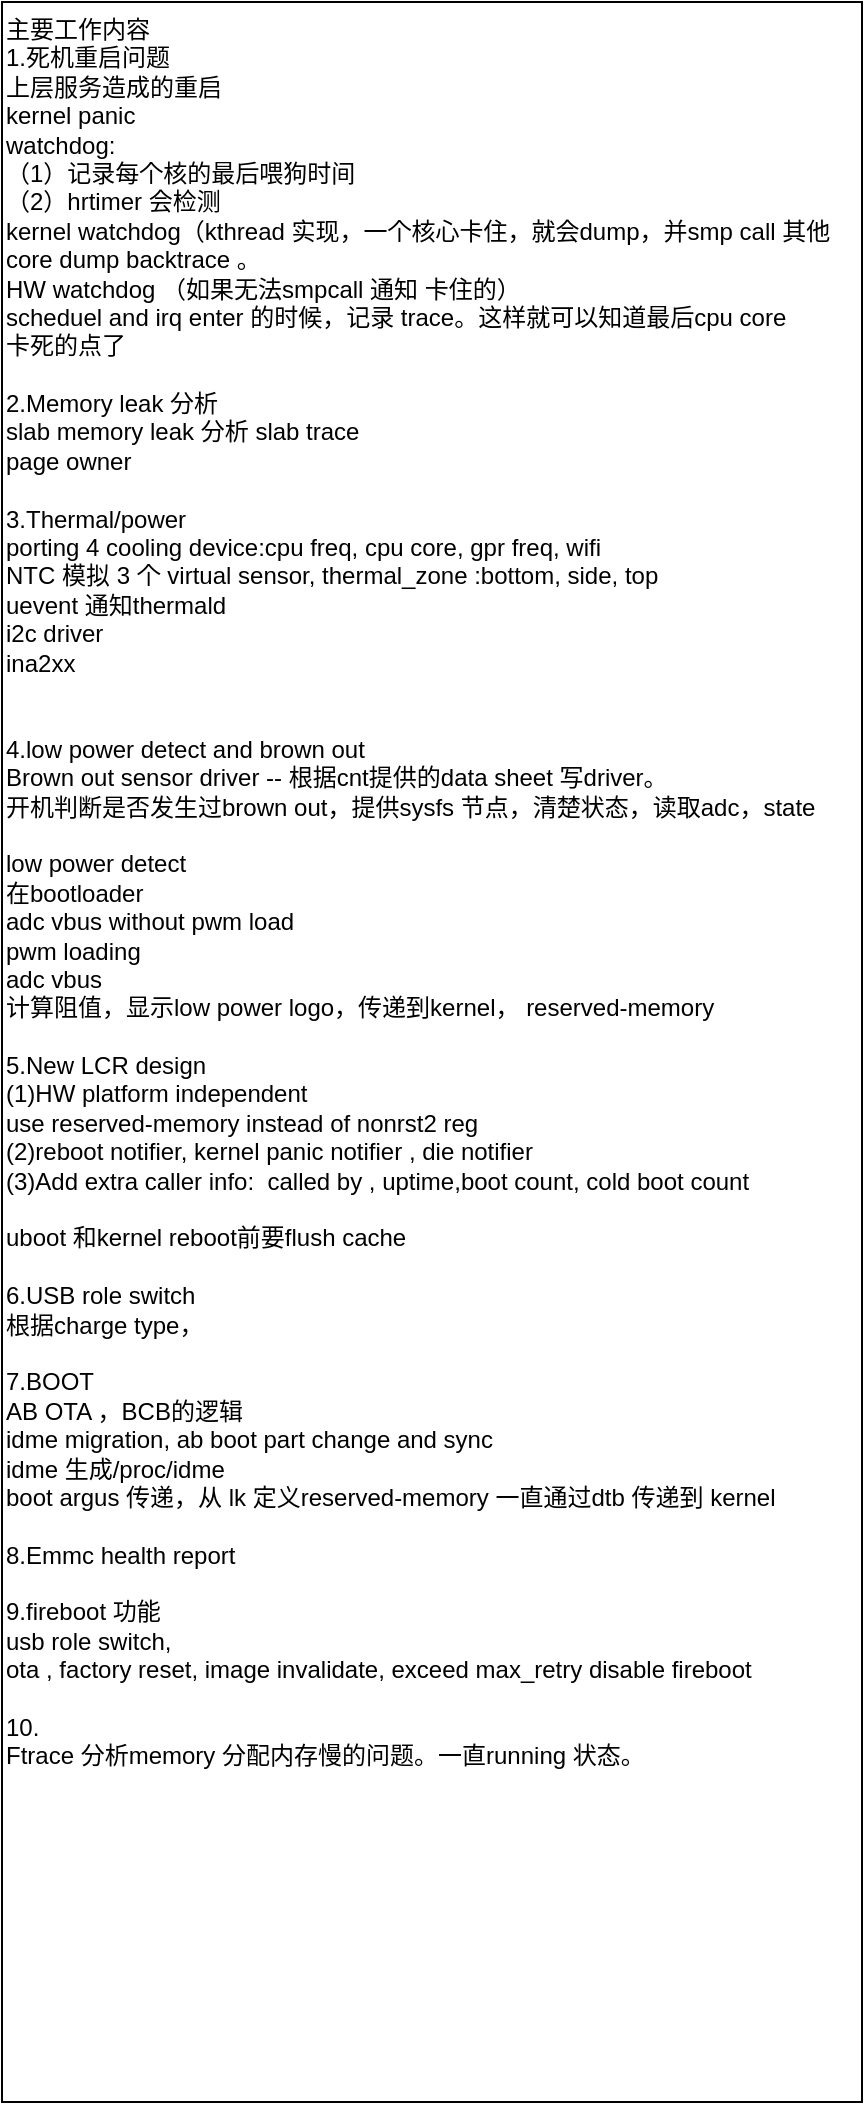 <mxfile version="27.2.0">
  <diagram name="第 1 页" id="6vVsbzrkcE_T9RhkV8ur">
    <mxGraphModel dx="2066" dy="1126" grid="1" gridSize="10" guides="1" tooltips="1" connect="1" arrows="1" fold="1" page="1" pageScale="1" pageWidth="827" pageHeight="1169" math="0" shadow="0">
      <root>
        <mxCell id="0" />
        <mxCell id="1" parent="0" />
        <mxCell id="AMmAMopAfPiwC2GXyfaX-1" value="主要工作内容&lt;div&gt;1.死机重启问题&lt;/div&gt;&lt;div&gt;上层服务造成的重启&lt;/div&gt;&lt;div&gt;kernel panic&lt;/div&gt;&lt;div&gt;watchdog:&amp;nbsp;&lt;/div&gt;&lt;div&gt;（1）记录每个核的最后喂狗时间&lt;/div&gt;&lt;div&gt;（2）hrtimer 会检测&lt;/div&gt;&lt;div&gt;kernel watchdog（kthread 实现，一个核心卡住，就会dump，并smp call 其他core dump backtrace&amp;nbsp;&lt;span style=&quot;background-color: transparent; color: light-dark(rgb(0, 0, 0), rgb(255, 255, 255));&quot;&gt;。&lt;/span&gt;&lt;/div&gt;&lt;div&gt;&lt;div&gt;HW watchdog （如果无法smpcall 通知 卡住的）&lt;/div&gt;&lt;div&gt;scheduel and irq enter 的时候，记录 trace。&lt;span style=&quot;background-color: transparent; color: light-dark(rgb(0, 0, 0), rgb(255, 255, 255));&quot;&gt;这样就可以知道最后cpu core&lt;/span&gt;&lt;/div&gt;&lt;div&gt;卡死的点了&lt;/div&gt;&lt;/div&gt;&lt;div&gt;&lt;br&gt;&lt;/div&gt;&lt;div&gt;2.Memory leak 分析&lt;/div&gt;&lt;div&gt;slab memory leak 分析 slab trace&lt;/div&gt;&lt;div&gt;page owner&lt;/div&gt;&lt;div&gt;&lt;br&gt;&lt;/div&gt;&lt;div&gt;3.Thermal/power&lt;/div&gt;&lt;div&gt;porting 4 cooling device:cpu freq, cpu core, gpr freq, wifi&lt;/div&gt;&lt;div&gt;NTC 模拟 3 个 virtual sensor, thermal_zone :bottom, side, top&lt;/div&gt;&lt;div&gt;uevent 通知thermald&lt;/div&gt;&lt;div&gt;i2c driver&lt;/div&gt;&lt;div&gt;ina2xx&amp;nbsp;&lt;/div&gt;&lt;div&gt;&lt;br&gt;&lt;/div&gt;&lt;div&gt;&lt;br&gt;&lt;/div&gt;&lt;div&gt;4.low power detect and brown out&lt;/div&gt;&lt;div&gt;Brown out sensor driver -- 根据cnt提供的data sheet 写driver。&lt;/div&gt;&lt;div&gt;开机判断是否发生过brown out，提供sysfs 节点，清楚状态，读取adc，state&lt;/div&gt;&lt;div&gt;&lt;br&gt;&lt;/div&gt;&lt;div&gt;low power detect&lt;/div&gt;&lt;div&gt;在bootloader&lt;/div&gt;&lt;div&gt;adc vbus without pwm load&lt;/div&gt;&lt;div&gt;pwm loading&lt;/div&gt;&lt;div&gt;adc vbus&lt;/div&gt;&lt;div&gt;计算阻值，显示low power logo，传递到kernel， reserved-memory&lt;/div&gt;&lt;div&gt;&lt;br&gt;&lt;/div&gt;&lt;div&gt;5.New LCR design&lt;/div&gt;&lt;div&gt;(1)HW platform independent&lt;/div&gt;&lt;div&gt;use reserved-memory instead of nonrst2 reg&lt;/div&gt;&lt;div&gt;(2)reboot notifier, kernel panic notifier , die notifier&lt;/div&gt;&lt;div&gt;(3)Add extra caller info:&amp;nbsp; called by , uptime,boot count, cold boot count&lt;/div&gt;&lt;div&gt;&lt;br&gt;&lt;/div&gt;&lt;div&gt;uboot 和kernel reboot前要flush cache&lt;/div&gt;&lt;div&gt;&lt;br&gt;&lt;/div&gt;&lt;div&gt;6.USB role switch&lt;/div&gt;&lt;div&gt;根据charge type，&lt;/div&gt;&lt;div&gt;&lt;br&gt;&lt;/div&gt;&lt;div&gt;7.BOOT&lt;/div&gt;&lt;div&gt;AB OTA ，BCB的逻辑&lt;/div&gt;&lt;div&gt;idme migration, ab boot part change and sync&lt;/div&gt;&lt;div&gt;idme 生成/proc/idme&lt;/div&gt;&lt;div&gt;boot argus 传递，从 lk 定义reserved-memory 一直通过dtb 传递到 kernel&lt;/div&gt;&lt;div&gt;&lt;br&gt;&lt;/div&gt;&lt;div&gt;8.Emmc health report&lt;/div&gt;&lt;div&gt;&lt;br&gt;&lt;/div&gt;&lt;div&gt;9.fireboot 功能&lt;/div&gt;&lt;div&gt;usb role switch,&lt;/div&gt;&lt;div&gt;ota , factory reset, image invalidate, exceed max_retry disable fireboot&lt;/div&gt;&lt;div&gt;&lt;br&gt;&lt;/div&gt;&lt;div&gt;10.&lt;/div&gt;&lt;div&gt;Ftrace 分析memory 分配内存慢的问题。一直running 状态。&lt;/div&gt;" style="whiteSpace=wrap;html=1;align=left;verticalAlign=top;" vertex="1" parent="1">
          <mxGeometry x="60" y="70" width="430" height="1050" as="geometry" />
        </mxCell>
      </root>
    </mxGraphModel>
  </diagram>
</mxfile>
